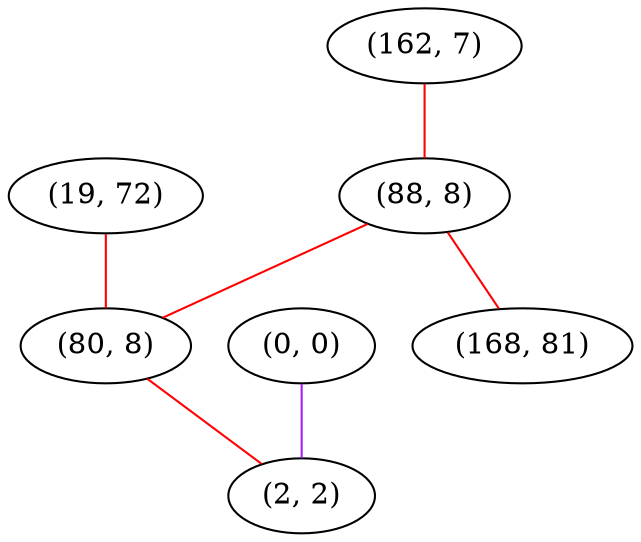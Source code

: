 graph "" {
"(19, 72)";
"(162, 7)";
"(88, 8)";
"(80, 8)";
"(0, 0)";
"(2, 2)";
"(168, 81)";
"(19, 72)" -- "(80, 8)"  [color=red, key=0, weight=1];
"(162, 7)" -- "(88, 8)"  [color=red, key=0, weight=1];
"(88, 8)" -- "(168, 81)"  [color=red, key=0, weight=1];
"(88, 8)" -- "(80, 8)"  [color=red, key=0, weight=1];
"(80, 8)" -- "(2, 2)"  [color=red, key=0, weight=1];
"(0, 0)" -- "(2, 2)"  [color=purple, key=0, weight=4];
}
